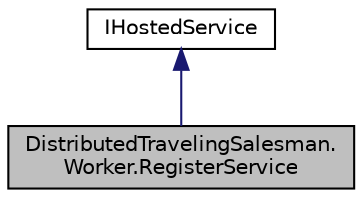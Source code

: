 digraph "DistributedTravelingSalesman.Worker.RegisterService"
{
 // INTERACTIVE_SVG=YES
 // LATEX_PDF_SIZE
  edge [fontname="Helvetica",fontsize="10",labelfontname="Helvetica",labelfontsize="10"];
  node [fontname="Helvetica",fontsize="10",shape=record];
  Node1 [label="DistributedTravelingSalesman.\lWorker.RegisterService",height=0.2,width=0.4,color="black", fillcolor="grey75", style="filled", fontcolor="black",tooltip=" "];
  Node2 -> Node1 [dir="back",color="midnightblue",fontsize="10",style="solid",fontname="Helvetica"];
  Node2 [label="IHostedService",height=0.2,width=0.4,color="black", fillcolor="white", style="filled",URL="$class_i_hosted_service.html",tooltip=" "];
}
